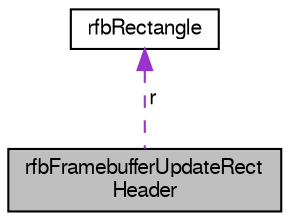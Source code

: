digraph "rfbFramebufferUpdateRectHeader"
{
 // LATEX_PDF_SIZE
  bgcolor="transparent";
  edge [fontname="FreeSans",fontsize="10",labelfontname="FreeSans",labelfontsize="10"];
  node [fontname="FreeSans",fontsize="10",shape=record];
  Node1 [label="rfbFramebufferUpdateRect\lHeader",height=0.2,width=0.4,color="black", fillcolor="grey75", style="filled", fontcolor="black",tooltip=" "];
  Node2 -> Node1 [dir="back",color="darkorchid3",fontsize="10",style="dashed",label=" r" ,fontname="FreeSans"];
  Node2 [label="rfbRectangle",height=0.2,width=0.4,color="black",URL="$a02796.html",tooltip=" "];
}
